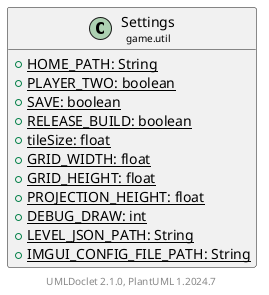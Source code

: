 @startuml
    set namespaceSeparator none
    hide empty fields
    hide empty methods

    class "<size:14>Settings\n<size:10>game.util" as game.util.Settings [[Settings.html]] {
        {static} +HOME_PATH: String
        {static} +PLAYER_TWO: boolean
        {static} +SAVE: boolean
        {static} +RELEASE_BUILD: boolean
        {static} +tileSize: float
        {static} +GRID_WIDTH: float
        {static} +GRID_HEIGHT: float
        {static} +PROJECTION_HEIGHT: float
        {static} +DEBUG_DRAW: int
        {static} +LEVEL_JSON_PATH: String
        {static} +IMGUI_CONFIG_FILE_PATH: String
    }

    center footer UMLDoclet 2.1.0, PlantUML %version()
@enduml
